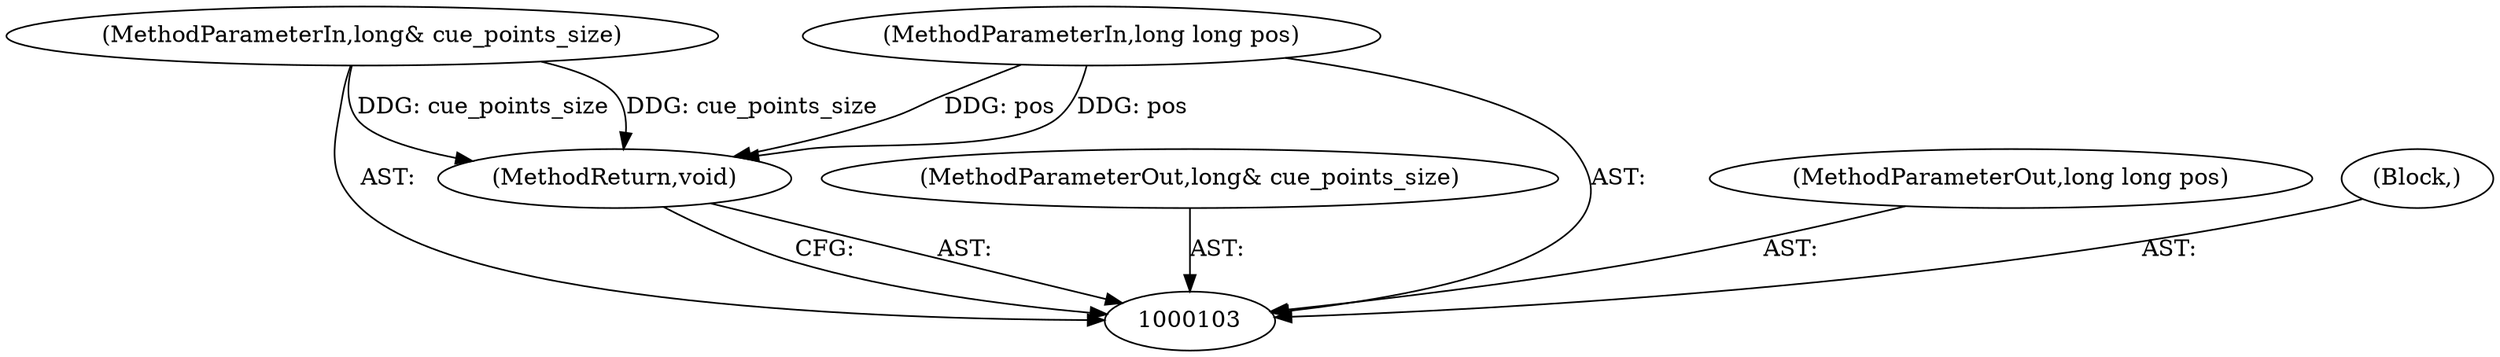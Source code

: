 digraph "0_Android_cc274e2abe8b2a6698a5c47d8aa4bb45f1f9538d_59" {
"1000107" [label="(MethodReturn,void)"];
"1000104" [label="(MethodParameterIn,long& cue_points_size)"];
"1000112" [label="(MethodParameterOut,long& cue_points_size)"];
"1000105" [label="(MethodParameterIn,long long pos)"];
"1000113" [label="(MethodParameterOut,long long pos)"];
"1000106" [label="(Block,)"];
"1000107" -> "1000103"  [label="AST: "];
"1000107" -> "1000103"  [label="CFG: "];
"1000105" -> "1000107"  [label="DDG: pos"];
"1000104" -> "1000107"  [label="DDG: cue_points_size"];
"1000104" -> "1000103"  [label="AST: "];
"1000104" -> "1000107"  [label="DDG: cue_points_size"];
"1000112" -> "1000103"  [label="AST: "];
"1000105" -> "1000103"  [label="AST: "];
"1000105" -> "1000107"  [label="DDG: pos"];
"1000113" -> "1000103"  [label="AST: "];
"1000106" -> "1000103"  [label="AST: "];
}
